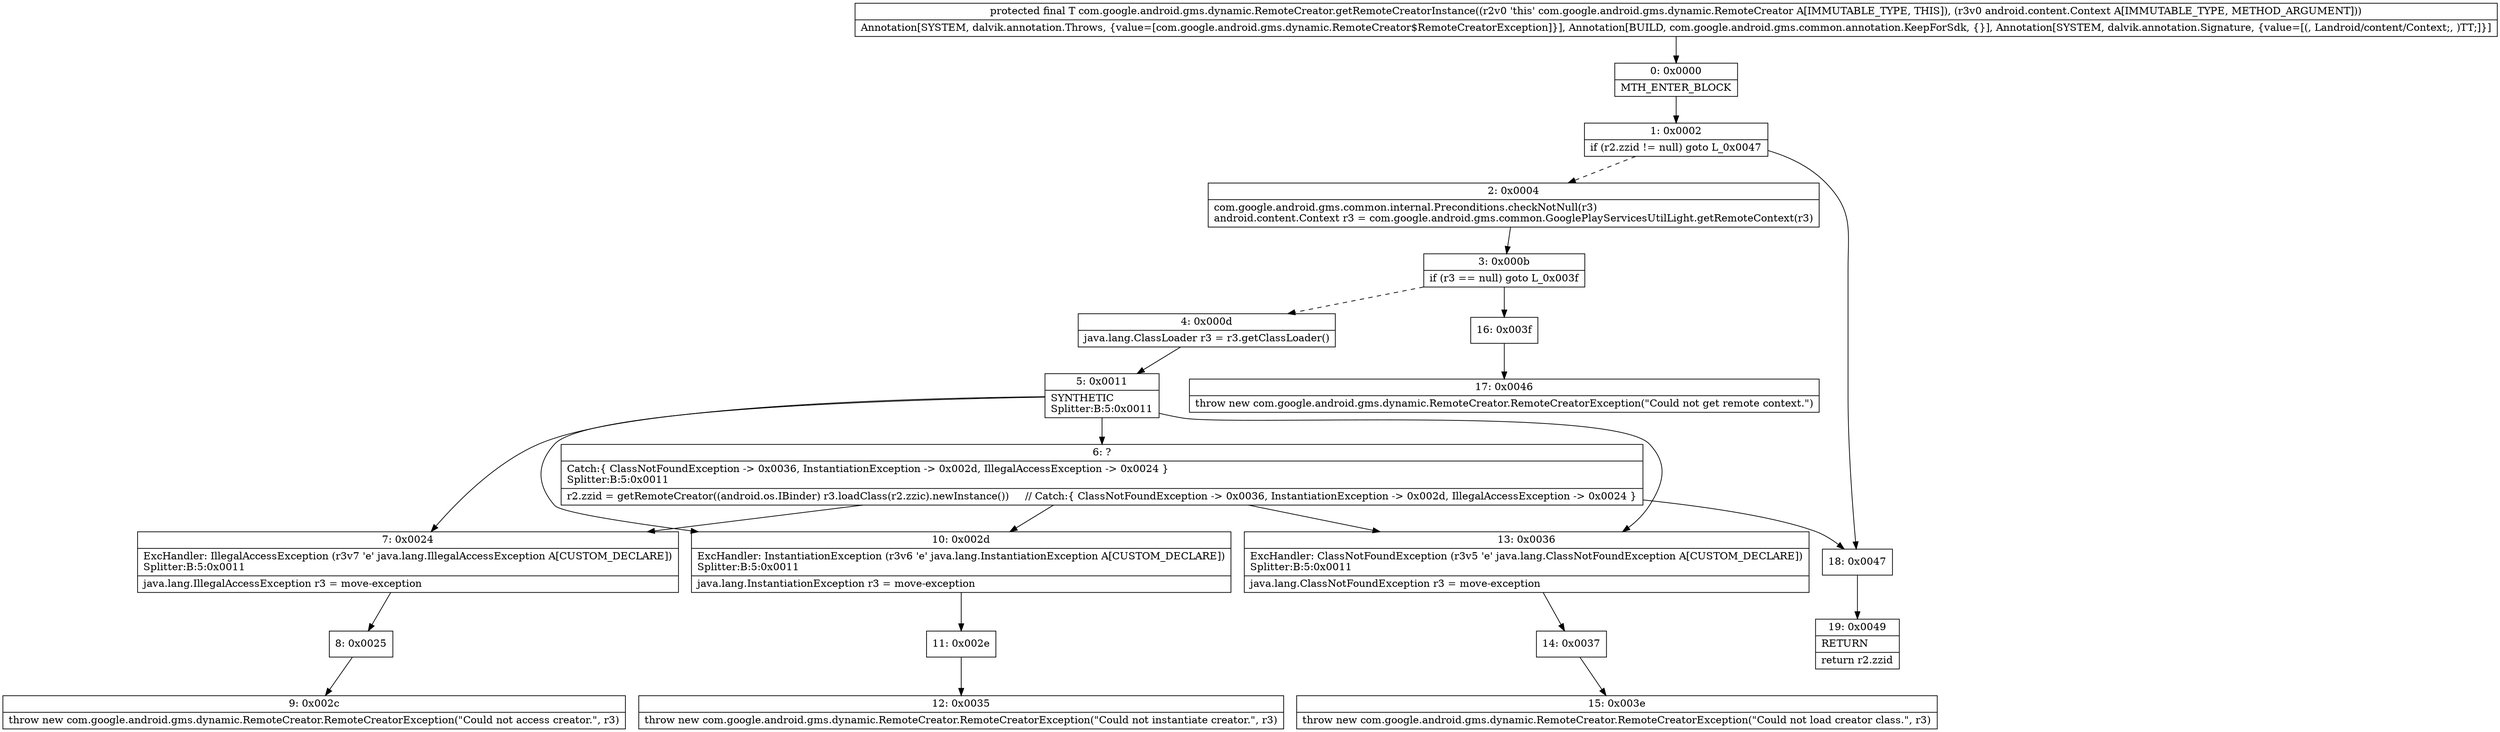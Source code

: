 digraph "CFG forcom.google.android.gms.dynamic.RemoteCreator.getRemoteCreatorInstance(Landroid\/content\/Context;)Ljava\/lang\/Object;" {
Node_0 [shape=record,label="{0\:\ 0x0000|MTH_ENTER_BLOCK\l}"];
Node_1 [shape=record,label="{1\:\ 0x0002|if (r2.zzid != null) goto L_0x0047\l}"];
Node_2 [shape=record,label="{2\:\ 0x0004|com.google.android.gms.common.internal.Preconditions.checkNotNull(r3)\landroid.content.Context r3 = com.google.android.gms.common.GooglePlayServicesUtilLight.getRemoteContext(r3)\l}"];
Node_3 [shape=record,label="{3\:\ 0x000b|if (r3 == null) goto L_0x003f\l}"];
Node_4 [shape=record,label="{4\:\ 0x000d|java.lang.ClassLoader r3 = r3.getClassLoader()\l}"];
Node_5 [shape=record,label="{5\:\ 0x0011|SYNTHETIC\lSplitter:B:5:0x0011\l}"];
Node_6 [shape=record,label="{6\:\ ?|Catch:\{ ClassNotFoundException \-\> 0x0036, InstantiationException \-\> 0x002d, IllegalAccessException \-\> 0x0024 \}\lSplitter:B:5:0x0011\l|r2.zzid = getRemoteCreator((android.os.IBinder) r3.loadClass(r2.zzic).newInstance())     \/\/ Catch:\{ ClassNotFoundException \-\> 0x0036, InstantiationException \-\> 0x002d, IllegalAccessException \-\> 0x0024 \}\l}"];
Node_7 [shape=record,label="{7\:\ 0x0024|ExcHandler: IllegalAccessException (r3v7 'e' java.lang.IllegalAccessException A[CUSTOM_DECLARE])\lSplitter:B:5:0x0011\l|java.lang.IllegalAccessException r3 = move\-exception\l}"];
Node_8 [shape=record,label="{8\:\ 0x0025}"];
Node_9 [shape=record,label="{9\:\ 0x002c|throw new com.google.android.gms.dynamic.RemoteCreator.RemoteCreatorException(\"Could not access creator.\", r3)\l}"];
Node_10 [shape=record,label="{10\:\ 0x002d|ExcHandler: InstantiationException (r3v6 'e' java.lang.InstantiationException A[CUSTOM_DECLARE])\lSplitter:B:5:0x0011\l|java.lang.InstantiationException r3 = move\-exception\l}"];
Node_11 [shape=record,label="{11\:\ 0x002e}"];
Node_12 [shape=record,label="{12\:\ 0x0035|throw new com.google.android.gms.dynamic.RemoteCreator.RemoteCreatorException(\"Could not instantiate creator.\", r3)\l}"];
Node_13 [shape=record,label="{13\:\ 0x0036|ExcHandler: ClassNotFoundException (r3v5 'e' java.lang.ClassNotFoundException A[CUSTOM_DECLARE])\lSplitter:B:5:0x0011\l|java.lang.ClassNotFoundException r3 = move\-exception\l}"];
Node_14 [shape=record,label="{14\:\ 0x0037}"];
Node_15 [shape=record,label="{15\:\ 0x003e|throw new com.google.android.gms.dynamic.RemoteCreator.RemoteCreatorException(\"Could not load creator class.\", r3)\l}"];
Node_16 [shape=record,label="{16\:\ 0x003f}"];
Node_17 [shape=record,label="{17\:\ 0x0046|throw new com.google.android.gms.dynamic.RemoteCreator.RemoteCreatorException(\"Could not get remote context.\")\l}"];
Node_18 [shape=record,label="{18\:\ 0x0047}"];
Node_19 [shape=record,label="{19\:\ 0x0049|RETURN\l|return r2.zzid\l}"];
MethodNode[shape=record,label="{protected final T com.google.android.gms.dynamic.RemoteCreator.getRemoteCreatorInstance((r2v0 'this' com.google.android.gms.dynamic.RemoteCreator A[IMMUTABLE_TYPE, THIS]), (r3v0 android.content.Context A[IMMUTABLE_TYPE, METHOD_ARGUMENT]))  | Annotation[SYSTEM, dalvik.annotation.Throws, \{value=[com.google.android.gms.dynamic.RemoteCreator$RemoteCreatorException]\}], Annotation[BUILD, com.google.android.gms.common.annotation.KeepForSdk, \{\}], Annotation[SYSTEM, dalvik.annotation.Signature, \{value=[(, Landroid\/content\/Context;, )TT;]\}]\l}"];
MethodNode -> Node_0;
Node_0 -> Node_1;
Node_1 -> Node_2[style=dashed];
Node_1 -> Node_18;
Node_2 -> Node_3;
Node_3 -> Node_4[style=dashed];
Node_3 -> Node_16;
Node_4 -> Node_5;
Node_5 -> Node_6;
Node_5 -> Node_13;
Node_5 -> Node_10;
Node_5 -> Node_7;
Node_6 -> Node_13;
Node_6 -> Node_10;
Node_6 -> Node_7;
Node_6 -> Node_18;
Node_7 -> Node_8;
Node_8 -> Node_9;
Node_10 -> Node_11;
Node_11 -> Node_12;
Node_13 -> Node_14;
Node_14 -> Node_15;
Node_16 -> Node_17;
Node_18 -> Node_19;
}

